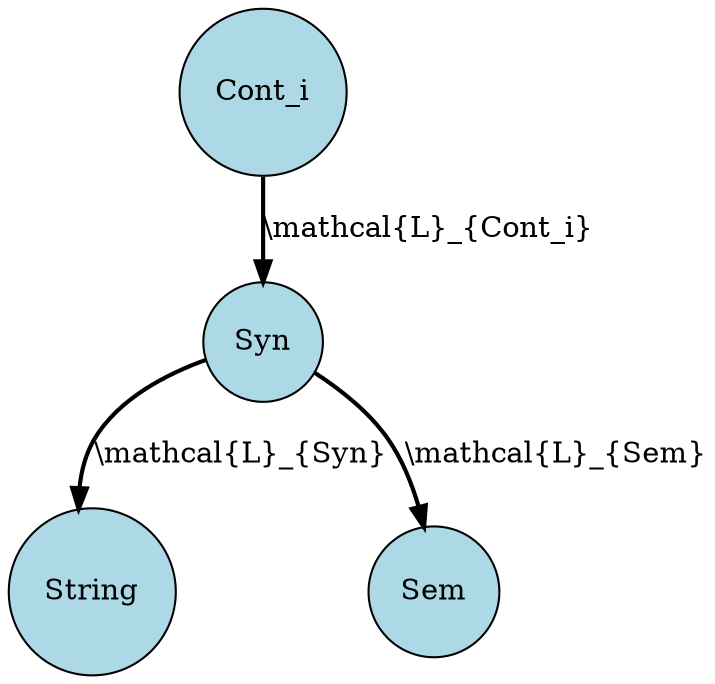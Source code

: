 strict digraph "single-cont" {
  node [shape="circle",style="filled",fillcolor="lightblue"]
  edge [style="bold"]
  "Cont_i" -> "Syn" [label="\\mathcal{L}_{Cont_i}"]
  "Syn" -> "String" [label="\\mathcal{L}_{Syn}"]
  "Syn" -> "Sem" [label="\\mathcal{L}_{Sem}"]
}
